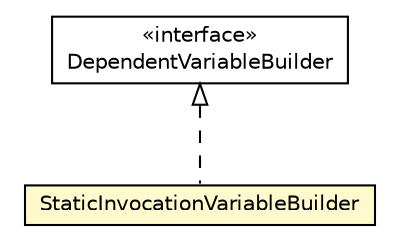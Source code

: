 #!/usr/local/bin/dot
#
# Class diagram 
# Generated by UMLGraph version 5.1 (http://www.umlgraph.org/)
#

digraph G {
	edge [fontname="Helvetica",fontsize=10,labelfontname="Helvetica",labelfontsize=10];
	node [fontname="Helvetica",fontsize=10,shape=plaintext];
	nodesep=0.25;
	ranksep=0.5;
	// org.androidtransfuse.gen.variableBuilder.DependentVariableBuilder
	c73222 [label=<<table title="org.androidtransfuse.gen.variableBuilder.DependentVariableBuilder" border="0" cellborder="1" cellspacing="0" cellpadding="2" port="p" href="./DependentVariableBuilder.html">
		<tr><td><table border="0" cellspacing="0" cellpadding="1">
<tr><td align="center" balign="center"> &#171;interface&#187; </td></tr>
<tr><td align="center" balign="center"> DependentVariableBuilder </td></tr>
		</table></td></tr>
		</table>>, fontname="Helvetica", fontcolor="black", fontsize=10.0];
	// org.androidtransfuse.gen.variableBuilder.StaticInvocationVariableBuilder
	c73238 [label=<<table title="org.androidtransfuse.gen.variableBuilder.StaticInvocationVariableBuilder" border="0" cellborder="1" cellspacing="0" cellpadding="2" port="p" bgcolor="lemonChiffon" href="./StaticInvocationVariableBuilder.html">
		<tr><td><table border="0" cellspacing="0" cellpadding="1">
<tr><td align="center" balign="center"> StaticInvocationVariableBuilder </td></tr>
		</table></td></tr>
		</table>>, fontname="Helvetica", fontcolor="black", fontsize=10.0];
	//org.androidtransfuse.gen.variableBuilder.StaticInvocationVariableBuilder implements org.androidtransfuse.gen.variableBuilder.DependentVariableBuilder
	c73222:p -> c73238:p [dir=back,arrowtail=empty,style=dashed];
}

